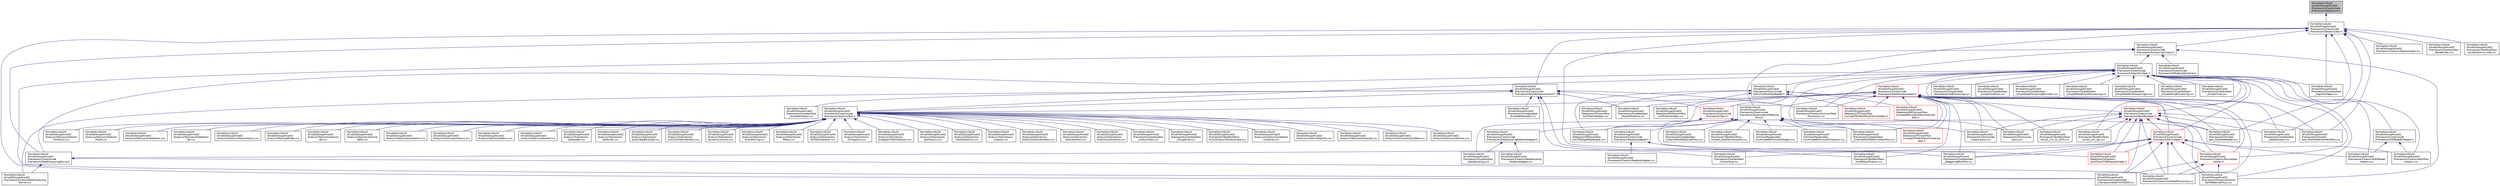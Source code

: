 digraph "/home/travis/build/AliceO2Group/AliceO2/Framework/Core/include/Framework/DataChunk.h"
{
 // INTERACTIVE_SVG=YES
  bgcolor="transparent";
  edge [fontname="Helvetica",fontsize="10",labelfontname="Helvetica",labelfontsize="10"];
  node [fontname="Helvetica",fontsize="10",shape=record];
  Node17 [label="/home/travis/build\l/AliceO2Group/AliceO2\l/Framework/Core/include\l/Framework/DataChunk.h",height=0.2,width=0.4,color="black", fillcolor="grey75", style="filled", fontcolor="black"];
  Node17 -> Node18 [dir="back",color="midnightblue",fontsize="10",style="solid",fontname="Helvetica"];
  Node18 [label="/home/travis/build\l/AliceO2Group/AliceO2\l/Framework/Core/include\l/Framework/DataAllocator.h",height=0.2,width=0.4,color="black",URL="$d1/d28/DataAllocator_8h.html"];
  Node18 -> Node19 [dir="back",color="midnightblue",fontsize="10",style="solid",fontname="Helvetica"];
  Node19 [label="/home/travis/build\l/AliceO2Group/AliceO2\l/Framework/Core/include\l/Framework/DataProcessingDevice.h",height=0.2,width=0.4,color="black",URL="$d3/d4b/DataProcessingDevice_8h.html"];
  Node19 -> Node20 [dir="back",color="midnightblue",fontsize="10",style="solid",fontname="Helvetica"];
  Node20 [label="/home/travis/build\l/AliceO2Group/AliceO2\l/Framework/Core/src/DataProcessing\lDevice.cxx",height=0.2,width=0.4,color="black",URL="$db/dac/DataProcessingDevice_8cxx.html"];
  Node19 -> Node21 [dir="back",color="midnightblue",fontsize="10",style="solid",fontname="Helvetica"];
  Node21 [label="/home/travis/build\l/AliceO2Group/AliceO2\l/Framework/Core/src/runDataProcessing.cxx",height=0.2,width=0.4,color="black",URL="$d7/d54/runDataProcessing_8cxx.html"];
  Node18 -> Node22 [dir="back",color="midnightblue",fontsize="10",style="solid",fontname="Helvetica"];
  Node22 [label="/home/travis/build\l/AliceO2Group/AliceO2\l/Framework/Core/include\l/Framework/ExternalFairMQDevice\lProxy.h",height=0.2,width=0.4,color="black",URL="$d6/d03/ExternalFairMQDeviceProxy_8h.html"];
  Node22 -> Node23 [dir="back",color="midnightblue",fontsize="10",style="solid",fontname="Helvetica"];
  Node23 [label="/home/travis/build\l/AliceO2Group/AliceO2\l/Framework/Core/include\l/Framework/DataSamplingReadoutAdapter.h",height=0.2,width=0.4,color="black",URL="$dc/dc8/DataSamplingReadoutAdapter_8h.html"];
  Node23 -> Node24 [dir="back",color="midnightblue",fontsize="10",style="solid",fontname="Helvetica"];
  Node24 [label="/home/travis/build\l/AliceO2Group/AliceO2\l/Framework/Core/src/DataSampling\lReadoutAdapter.cxx",height=0.2,width=0.4,color="black",URL="$dc/da2/DataSamplingReadoutAdapter_8cxx.html"];
  Node23 -> Node25 [dir="back",color="midnightblue",fontsize="10",style="solid",fontname="Helvetica"];
  Node25 [label="/home/travis/build\l/AliceO2Group/AliceO2\l/Framework/Core/test/test\l_DataSampling.cxx",height=0.2,width=0.4,color="black",URL="$d1/de8/test__DataSampling_8cxx.html"];
  Node22 -> Node26 [dir="back",color="midnightblue",fontsize="10",style="solid",fontname="Helvetica"];
  Node26 [label="/home/travis/build\l/AliceO2Group/AliceO2\l/Framework/Core/include\l/Framework/ReadoutAdapter.h",height=0.2,width=0.4,color="black",URL="$de/d43/ReadoutAdapter_8h.html"];
  Node26 -> Node27 [dir="back",color="midnightblue",fontsize="10",style="solid",fontname="Helvetica"];
  Node27 [label="/home/travis/build\l/AliceO2Group/AliceO2\l/Framework/Core/src/ReadoutAdapter.cxx",height=0.2,width=0.4,color="black",URL="$da/df2/ReadoutAdapter_8cxx.html"];
  Node26 -> Node28 [dir="back",color="midnightblue",fontsize="10",style="solid",fontname="Helvetica"];
  Node28 [label="/home/travis/build\l/AliceO2Group/AliceO2\l/Framework/TestWorkflows\l/src/flpQualification.cxx",height=0.2,width=0.4,color="black",URL="$db/d1a/flpQualification_8cxx.html"];
  Node22 -> Node29 [dir="back",color="midnightblue",fontsize="10",style="solid",fontname="Helvetica"];
  Node29 [label="/home/travis/build\l/AliceO2Group/AliceO2\l/Framework/Core/src/External\lFairMQDeviceProxy.cxx",height=0.2,width=0.4,color="black",URL="$dc/df3/ExternalFairMQDeviceProxy_8cxx.html"];
  Node22 -> Node25 [dir="back",color="midnightblue",fontsize="10",style="solid",fontname="Helvetica"];
  Node22 -> Node30 [dir="back",color="midnightblue",fontsize="10",style="solid",fontname="Helvetica"];
  Node30 [label="/home/travis/build\l/AliceO2Group/AliceO2\l/Framework/Core/test/test\l_ExternalFairMQDeviceProxy.cxx",height=0.2,width=0.4,color="black",URL="$d1/dd3/test__ExternalFairMQDeviceProxy_8cxx.html"];
  Node22 -> Node31 [dir="back",color="midnightblue",fontsize="10",style="solid",fontname="Helvetica"];
  Node31 [label="/home/travis/build\l/AliceO2Group/AliceO2\l/Framework/Core/test/test\l_ExternalFairMQDeviceWorkflow.cxx",height=0.2,width=0.4,color="black",URL="$d4/d00/test__ExternalFairMQDeviceWorkflow_8cxx.html"];
  Node22 -> Node32 [dir="back",color="midnightblue",fontsize="10",style="solid",fontname="Helvetica"];
  Node32 [label="/home/travis/build\l/AliceO2Group/AliceO2\l/Framework/TestWorkflows\l/src/test_RawDeviceInjector.cxx",height=0.2,width=0.4,color="black",URL="$da/d19/test__RawDeviceInjector_8cxx.html"];
  Node22 -> Node33 [dir="back",color="midnightblue",fontsize="10",style="solid",fontname="Helvetica"];
  Node33 [label="/home/travis/build\l/AliceO2Group/AliceO2\l/Framework/Utils/src/dpl\l-output-proxy.cxx",height=0.2,width=0.4,color="black",URL="$d6/d4b/dpl-output-proxy_8cxx.html"];
  Node22 -> Node34 [dir="back",color="midnightblue",fontsize="10",style="solid",fontname="Helvetica"];
  Node34 [label="/home/travis/build\l/AliceO2Group/AliceO2\l/Framework/Utils/src/raw\l-proxy.cxx",height=0.2,width=0.4,color="black",URL="$df/de6/raw-proxy_8cxx.html"];
  Node22 -> Node35 [dir="back",color="midnightblue",fontsize="10",style="solid",fontname="Helvetica"];
  Node35 [label="/home/travis/build\l/AliceO2Group/AliceO2\l/Utilities/Mergers/test\l/multinodeBenchmarkMergers.cxx",height=0.2,width=0.4,color="black",URL="$dc/dbc/multinodeBenchmarkMergers_8cxx.html",tooltip="This is a DPL workflow to run Mergers and an input proxy for benchmarks. "];
  Node22 -> Node36 [dir="back",color="midnightblue",fontsize="10",style="solid",fontname="Helvetica"];
  Node36 [label="/home/travis/build\l/AliceO2Group/AliceO2\l/Utilities/Mergers/test\l/multinodeBenchmarkProducers.cxx",height=0.2,width=0.4,color="black",URL="$d7/d5a/multinodeBenchmarkProducers_8cxx.html",tooltip="This is a DPL workflow with TH1 producers used to benchmark Mergers. "];
  Node18 -> Node37 [dir="back",color="midnightblue",fontsize="10",style="solid",fontname="Helvetica"];
  Node37 [label="/home/travis/build\l/AliceO2Group/AliceO2\l/Framework/Core/include\l/Framework/ProcessingContext.h",height=0.2,width=0.4,color="black",URL="$de/d6a/ProcessingContext_8h.html"];
  Node37 -> Node38 [dir="back",color="midnightblue",fontsize="10",style="solid",fontname="Helvetica"];
  Node38 [label="/home/travis/build\l/AliceO2Group/AliceO2\l/Framework/Core/include\l/Framework/AlgorithmSpec.h",height=0.2,width=0.4,color="black",URL="$d0/d14/AlgorithmSpec_8h.html"];
  Node38 -> Node39 [dir="back",color="midnightblue",fontsize="10",style="solid",fontname="Helvetica"];
  Node39 [label="/home/travis/build\l/AliceO2Group/AliceO2\l/Framework/Core/include\l/Framework/AnalysisTask.h",height=0.2,width=0.4,color="black",URL="$d6/d57/AnalysisTask_8h.html"];
  Node39 -> Node40 [dir="back",color="midnightblue",fontsize="10",style="solid",fontname="Helvetica"];
  Node40 [label="/home/travis/build\l/AliceO2Group/AliceO2\l/Analysis/Core/src/Correlation\lContainer.cxx",height=0.2,width=0.4,color="black",URL="$dc/def/CorrelationContainer_8cxx.html"];
  Node39 -> Node41 [dir="back",color="midnightblue",fontsize="10",style="solid",fontname="Helvetica"];
  Node41 [label="/home/travis/build\l/AliceO2Group/AliceO2\l/Analysis/Core/src/StepTHn.cxx",height=0.2,width=0.4,color="black",URL="$d9/dae/StepTHn_8cxx.html"];
  Node39 -> Node42 [dir="back",color="midnightblue",fontsize="10",style="solid",fontname="Helvetica"];
  Node42 [label="/home/travis/build\l/AliceO2Group/AliceO2\l/Analysis/Tasks/centralityQa.cxx",height=0.2,width=0.4,color="black",URL="$d5/d75/centralityQa_8cxx.html"];
  Node39 -> Node43 [dir="back",color="midnightblue",fontsize="10",style="solid",fontname="Helvetica"];
  Node43 [label="/home/travis/build\l/AliceO2Group/AliceO2\l/Analysis/Tasks/centralityTable.cxx",height=0.2,width=0.4,color="black",URL="$de/d41/centralityTable_8cxx.html"];
  Node39 -> Node44 [dir="back",color="midnightblue",fontsize="10",style="solid",fontname="Helvetica"];
  Node44 [label="/home/travis/build\l/AliceO2Group/AliceO2\l/Analysis/Tasks/correlations.cxx",height=0.2,width=0.4,color="black",URL="$d9/d61/correlations_8cxx.html"];
  Node39 -> Node45 [dir="back",color="midnightblue",fontsize="10",style="solid",fontname="Helvetica"];
  Node45 [label="/home/travis/build\l/AliceO2Group/AliceO2\l/Analysis/Tasks/correlations\lCollection.cxx",height=0.2,width=0.4,color="black",URL="$df/d59/correlationsCollection_8cxx.html"];
  Node39 -> Node46 [dir="back",color="midnightblue",fontsize="10",style="solid",fontname="Helvetica"];
  Node46 [label="/home/travis/build\l/AliceO2Group/AliceO2\l/Analysis/Tasks/correlations\lMixed.cxx",height=0.2,width=0.4,color="black",URL="$d4/d39/correlationsMixed_8cxx.html"];
  Node39 -> Node47 [dir="back",color="midnightblue",fontsize="10",style="solid",fontname="Helvetica"];
  Node47 [label="/home/travis/build\l/AliceO2Group/AliceO2\l/Analysis/Tasks/eventSelection.cxx",height=0.2,width=0.4,color="black",URL="$d9/df1/eventSelection_8cxx.html"];
  Node39 -> Node48 [dir="back",color="midnightblue",fontsize="10",style="solid",fontname="Helvetica"];
  Node48 [label="/home/travis/build\l/AliceO2Group/AliceO2\l/Analysis/Tasks/eventSelection\lQa.cxx",height=0.2,width=0.4,color="black",URL="$dd/d91/eventSelectionQa_8cxx.html"];
  Node39 -> Node49 [dir="back",color="midnightblue",fontsize="10",style="solid",fontname="Helvetica"];
  Node49 [label="/home/travis/build\l/AliceO2Group/AliceO2\l/Analysis/Tasks/invMassAnalysis.cxx",height=0.2,width=0.4,color="black",URL="$d3/db8/invMassAnalysis_8cxx.html"];
  Node39 -> Node50 [dir="back",color="midnightblue",fontsize="10",style="solid",fontname="Helvetica"];
  Node50 [label="/home/travis/build\l/AliceO2Group/AliceO2\l/Analysis/Tasks/jetfinder.cxx",height=0.2,width=0.4,color="black",URL="$d2/dc6/jetfinder_8cxx.html"];
  Node39 -> Node51 [dir="back",color="midnightblue",fontsize="10",style="solid",fontname="Helvetica"];
  Node51 [label="/home/travis/build\l/AliceO2Group/AliceO2\l/Analysis/Tasks/multiplicity\lQa.cxx",height=0.2,width=0.4,color="black",URL="$d3/d6a/multiplicityQa_8cxx.html"];
  Node39 -> Node52 [dir="back",color="midnightblue",fontsize="10",style="solid",fontname="Helvetica"];
  Node52 [label="/home/travis/build\l/AliceO2Group/AliceO2\l/Analysis/Tasks/multiplicity\lTable.cxx",height=0.2,width=0.4,color="black",URL="$d4/d23/multiplicityTable_8cxx.html"];
  Node39 -> Node53 [dir="back",color="midnightblue",fontsize="10",style="solid",fontname="Helvetica"];
  Node53 [label="/home/travis/build\l/AliceO2Group/AliceO2\l/Analysis/Tasks/trackselection.cxx",height=0.2,width=0.4,color="black",URL="$db/d90/trackselection_8cxx.html"];
  Node39 -> Node54 [dir="back",color="midnightblue",fontsize="10",style="solid",fontname="Helvetica"];
  Node54 [label="/home/travis/build\l/AliceO2Group/AliceO2\l/Analysis/Tasks/upcAnalysis.cxx",height=0.2,width=0.4,color="black",URL="$d2/d9d/upcAnalysis_8cxx.html"];
  Node39 -> Node55 [dir="back",color="midnightblue",fontsize="10",style="solid",fontname="Helvetica"];
  Node55 [label="/home/travis/build\l/AliceO2Group/AliceO2\l/Analysis/Tasks/validation.cxx",height=0.2,width=0.4,color="black",URL="$dd/d1b/validation_8cxx.html"];
  Node39 -> Node56 [dir="back",color="midnightblue",fontsize="10",style="solid",fontname="Helvetica"];
  Node56 [label="/home/travis/build\l/AliceO2Group/AliceO2\l/Analysis/Tasks/vertexerhf.cxx",height=0.2,width=0.4,color="black",URL="$de/d5e/vertexerhf_8cxx.html"];
  Node39 -> Node57 [dir="back",color="midnightblue",fontsize="10",style="solid",fontname="Helvetica"];
  Node57 [label="/home/travis/build\l/AliceO2Group/AliceO2\l/Analysis/Tutorials/src\l/aodreader.cxx",height=0.2,width=0.4,color="black",URL="$dd/d00/aodreader_8cxx.html"];
  Node39 -> Node58 [dir="back",color="midnightblue",fontsize="10",style="solid",fontname="Helvetica"];
  Node58 [label="/home/travis/build\l/AliceO2Group/AliceO2\l/Analysis/Tutorials/src\l/aodwriter.cxx",height=0.2,width=0.4,color="black",URL="$d0/dee/aodwriter_8cxx.html"];
  Node39 -> Node59 [dir="back",color="midnightblue",fontsize="10",style="solid",fontname="Helvetica"];
  Node59 [label="/home/travis/build\l/AliceO2Group/AliceO2\l/Analysis/Tutorials/src\l/associatedExample.cxx",height=0.2,width=0.4,color="black",URL="$d6/dcb/associatedExample_8cxx.html"];
  Node39 -> Node60 [dir="back",color="midnightblue",fontsize="10",style="solid",fontname="Helvetica"];
  Node60 [label="/home/travis/build\l/AliceO2Group/AliceO2\l/Analysis/Tutorials/src\l/collisionTracksIteration.cxx",height=0.2,width=0.4,color="black",URL="$d4/dd5/collisionTracksIteration_8cxx.html"];
  Node39 -> Node61 [dir="back",color="midnightblue",fontsize="10",style="solid",fontname="Helvetica"];
  Node61 [label="/home/travis/build\l/AliceO2Group/AliceO2\l/Analysis/Tutorials/src\l/dynamicColumns.cxx",height=0.2,width=0.4,color="black",URL="$d2/df5/dynamicColumns_8cxx.html"];
  Node39 -> Node62 [dir="back",color="midnightblue",fontsize="10",style="solid",fontname="Helvetica"];
  Node62 [label="/home/travis/build\l/AliceO2Group/AliceO2\l/Analysis/Tutorials/src\l/eventMixing.cxx",height=0.2,width=0.4,color="black",URL="$d6/ddb/eventMixing_8cxx.html"];
  Node39 -> Node63 [dir="back",color="midnightblue",fontsize="10",style="solid",fontname="Helvetica"];
  Node63 [label="/home/travis/build\l/AliceO2Group/AliceO2\l/Analysis/Tutorials/src\l/filters.cxx",height=0.2,width=0.4,color="black",URL="$d6/d77/filters_8cxx.html"];
  Node39 -> Node64 [dir="back",color="midnightblue",fontsize="10",style="solid",fontname="Helvetica"];
  Node64 [label="/home/travis/build\l/AliceO2Group/AliceO2\l/Analysis/Tutorials/src\l/fullTrackIteration.cxx",height=0.2,width=0.4,color="black",URL="$d2/d4e/fullTrackIteration_8cxx.html"];
  Node39 -> Node65 [dir="back",color="midnightblue",fontsize="10",style="solid",fontname="Helvetica"];
  Node65 [label="/home/travis/build\l/AliceO2Group/AliceO2\l/Analysis/Tutorials/src\l/histograms.cxx",height=0.2,width=0.4,color="black",URL="$df/d90/histograms_8cxx.html"];
  Node39 -> Node66 [dir="back",color="midnightblue",fontsize="10",style="solid",fontname="Helvetica"];
  Node66 [label="/home/travis/build\l/AliceO2Group/AliceO2\l/Analysis/Tutorials/src\l/histogramTrackSelection.cxx",height=0.2,width=0.4,color="black",URL="$dd/d06/histogramTrackSelection_8cxx.html"];
  Node39 -> Node67 [dir="back",color="midnightblue",fontsize="10",style="solid",fontname="Helvetica"];
  Node67 [label="/home/travis/build\l/AliceO2Group/AliceO2\l/Analysis/Tutorials/src\l/jetAnalysis.cxx",height=0.2,width=0.4,color="black",URL="$d7/d21/jetAnalysis_8cxx.html"];
  Node39 -> Node68 [dir="back",color="midnightblue",fontsize="10",style="solid",fontname="Helvetica"];
  Node68 [label="/home/travis/build\l/AliceO2Group/AliceO2\l/Analysis/Tutorials/src\l/newCollections.cxx",height=0.2,width=0.4,color="black",URL="$d7/d10/newCollections_8cxx.html"];
  Node39 -> Node69 [dir="back",color="midnightblue",fontsize="10",style="solid",fontname="Helvetica"];
  Node69 [label="/home/travis/build\l/AliceO2Group/AliceO2\l/Analysis/Tutorials/src\l/outputs.cxx",height=0.2,width=0.4,color="black",URL="$d3/d45/outputs_8cxx.html"];
  Node39 -> Node70 [dir="back",color="midnightblue",fontsize="10",style="solid",fontname="Helvetica"];
  Node70 [label="/home/travis/build\l/AliceO2Group/AliceO2\l/Analysis/Tutorials/src\l/trackCollectionIteration.cxx",height=0.2,width=0.4,color="black",URL="$d4/ded/trackCollectionIteration_8cxx.html"];
  Node39 -> Node71 [dir="back",color="midnightblue",fontsize="10",style="solid",fontname="Helvetica"];
  Node71 [label="/home/travis/build\l/AliceO2Group/AliceO2\l/Analysis/Tutorials/src\l/trackIteration.cxx",height=0.2,width=0.4,color="black",URL="$db/d7e/trackIteration_8cxx.html"];
  Node39 -> Node72 [dir="back",color="midnightblue",fontsize="10",style="solid",fontname="Helvetica"];
  Node72 [label="/home/travis/build\l/AliceO2Group/AliceO2\l/Analysis/Tutorials/src\l/tracksCombinations.cxx",height=0.2,width=0.4,color="black",URL="$d0/da7/tracksCombinations_8cxx.html"];
  Node39 -> Node73 [dir="back",color="midnightblue",fontsize="10",style="solid",fontname="Helvetica"];
  Node73 [label="/home/travis/build\l/AliceO2Group/AliceO2\l/Framework/Core/test/test\l_AnalysisTask.cxx",height=0.2,width=0.4,color="black",URL="$d9/d09/test__AnalysisTask_8cxx.html"];
  Node39 -> Node74 [dir="back",color="midnightblue",fontsize="10",style="solid",fontname="Helvetica"];
  Node74 [label="/home/travis/build\l/AliceO2Group/AliceO2\l/Framework/Core/test/test\l_GroupSlicer.cxx",height=0.2,width=0.4,color="black",URL="$d2/d45/test__GroupSlicer_8cxx.html"];
  Node39 -> Node75 [dir="back",color="midnightblue",fontsize="10",style="solid",fontname="Helvetica"];
  Node75 [label="/home/travis/build\l/AliceO2Group/AliceO2\l/Framework/TestWorkflows\l/src/o2AnalysisTaskExample.cxx",height=0.2,width=0.4,color="black",URL="$d1/d61/o2AnalysisTaskExample_8cxx.html"];
  Node38 -> Node76 [dir="back",color="midnightblue",fontsize="10",style="solid",fontname="Helvetica"];
  Node76 [label="/home/travis/build\l/AliceO2Group/AliceO2\l/Framework/Core/include\l/Framework/AODReaderHelpers.h",height=0.2,width=0.4,color="black",URL="$da/d97/AODReaderHelpers_8h.html"];
  Node76 -> Node77 [dir="back",color="midnightblue",fontsize="10",style="solid",fontname="Helvetica"];
  Node77 [label="/home/travis/build\l/AliceO2Group/AliceO2\l/Framework/Core/src/AODReader\lHelpers.cxx",height=0.2,width=0.4,color="black",URL="$d4/dc5/AODReaderHelpers_8cxx.html"];
  Node76 -> Node78 [dir="back",color="midnightblue",fontsize="10",style="solid",fontname="Helvetica"];
  Node78 [label="/home/travis/build\l/AliceO2Group/AliceO2\l/Framework/Core/src/Workflow\lHelpers.cxx",height=0.2,width=0.4,color="black",URL="$dc/da7/WorkflowHelpers_8cxx.html"];
  Node38 -> Node19 [dir="back",color="midnightblue",fontsize="10",style="solid",fontname="Helvetica"];
  Node38 -> Node79 [dir="back",color="midnightblue",fontsize="10",style="solid",fontname="Helvetica"];
  Node79 [label="/home/travis/build\l/AliceO2Group/AliceO2\l/Framework/Core/include\l/Framework/DataProcessorSpec.h",height=0.2,width=0.4,color="red",URL="$d0/df4/DataProcessorSpec_8h.html"];
  Node79 -> Node81 [dir="back",color="midnightblue",fontsize="10",style="solid",fontname="Helvetica"];
  Node81 [label="/home/travis/build\l/AliceO2Group/AliceO2\l/Detectors/CPV/workflow\l/include/CPVWorkflow/Clusterizer\lSpec.h",height=0.2,width=0.4,color="red",URL="$d9/dcc/CPV_2workflow_2include_2CPVWorkflow_2ClusterizerSpec_8h.html"];
  Node79 -> Node97 [dir="back",color="midnightblue",fontsize="10",style="solid",fontname="Helvetica"];
  Node97 [label="/home/travis/build\l/AliceO2Group/AliceO2\l/Detectors/EMCAL/workflow\l/include/EMCALWorkflow/Publisher\lSpec.h",height=0.2,width=0.4,color="red",URL="$d2/d55/EMCAL_2workflow_2include_2EMCALWorkflow_2PublisherSpec_8h.html"];
  Node79 -> Node280 [dir="back",color="midnightblue",fontsize="10",style="solid",fontname="Helvetica"];
  Node280 [label="/home/travis/build\l/AliceO2Group/AliceO2\l/Detectors/TPC/workflow\l/include/TPCWorkflow/PublisherSpec.h",height=0.2,width=0.4,color="red",URL="$d9/d4e/TPC_2workflow_2include_2TPCWorkflow_2PublisherSpec_8h.html"];
  Node79 -> Node289 [dir="back",color="midnightblue",fontsize="10",style="solid",fontname="Helvetica"];
  Node289 [label="/home/travis/build\l/AliceO2Group/AliceO2\l/Detectors/TRD/workflow\l/src/TRDDigitReaderSpec.cxx",height=0.2,width=0.4,color="black",URL="$d7/da6/TRDDigitReaderSpec_8cxx.html"];
  Node79 -> Node39 [dir="back",color="midnightblue",fontsize="10",style="solid",fontname="Helvetica"];
  Node79 -> Node22 [dir="back",color="midnightblue",fontsize="10",style="solid",fontname="Helvetica"];
  Node79 -> Node301 [dir="back",color="midnightblue",fontsize="10",style="solid",fontname="Helvetica"];
  Node301 [label="/home/travis/build\l/AliceO2Group/AliceO2\l/Framework/Core/include\l/Framework/DeviceSpec.h",height=0.2,width=0.4,color="red",URL="$df/de8/DeviceSpec_8h.html"];
  Node301 -> Node302 [dir="back",color="midnightblue",fontsize="10",style="solid",fontname="Helvetica"];
  Node302 [label="/home/travis/build\l/AliceO2Group/AliceO2\l/Detectors/Calibration\l/workflow/CCDBPopulatorSpec.h",height=0.2,width=0.4,color="red",URL="$df/df4/CCDBPopulatorSpec_8h.html"];
  Node301 -> Node19 [dir="back",color="midnightblue",fontsize="10",style="solid",fontname="Helvetica"];
  Node301 -> Node77 [dir="back",color="midnightblue",fontsize="10",style="solid",fontname="Helvetica"];
  Node301 -> Node382 [dir="back",color="midnightblue",fontsize="10",style="solid",fontname="Helvetica"];
  Node382 [label="/home/travis/build\l/AliceO2Group/AliceO2\l/Framework/Core/src/DeviceSpec\lHelpers.h",height=0.2,width=0.4,color="red",URL="$df/dda/DeviceSpecHelpers_8h.html"];
  Node382 -> Node29 [dir="back",color="midnightblue",fontsize="10",style="solid",fontname="Helvetica"];
  Node382 -> Node21 [dir="back",color="midnightblue",fontsize="10",style="solid",fontname="Helvetica"];
  Node382 -> Node386 [dir="back",color="midnightblue",fontsize="10",style="solid",fontname="Helvetica"];
  Node386 [label="/home/travis/build\l/AliceO2Group/AliceO2\l/Framework/Core/test/test\l_FrameworkDataFlowToDDS.cxx",height=0.2,width=0.4,color="black",URL="$d6/d53/test__FrameworkDataFlowToDDS_8cxx.html"];
  Node301 -> Node29 [dir="back",color="midnightblue",fontsize="10",style="solid",fontname="Helvetica"];
  Node301 -> Node21 [dir="back",color="midnightblue",fontsize="10",style="solid",fontname="Helvetica"];
  Node301 -> Node78 [dir="back",color="midnightblue",fontsize="10",style="solid",fontname="Helvetica"];
  Node301 -> Node333 [dir="back",color="midnightblue",fontsize="10",style="solid",fontname="Helvetica"];
  Node333 [label="/home/travis/build\l/AliceO2Group/AliceO2\l/Framework/Core/test/test\l_Forwarding.cxx",height=0.2,width=0.4,color="black",URL="$de/dae/test__Forwarding_8cxx.html"];
  Node301 -> Node386 [dir="back",color="midnightblue",fontsize="10",style="solid",fontname="Helvetica"];
  Node301 -> Node350 [dir="back",color="midnightblue",fontsize="10",style="solid",fontname="Helvetica"];
  Node350 [label="/home/travis/build\l/AliceO2Group/AliceO2\l/Framework/Core/test/test\l_StaggeringWorkflow.cxx",height=0.2,width=0.4,color="black",URL="$dd/d16/test__StaggeringWorkflow_8cxx.html"];
  Node79 -> Node414 [dir="back",color="midnightblue",fontsize="10",style="solid",fontname="Helvetica"];
  Node414 [label="/home/travis/build\l/AliceO2Group/AliceO2\l/Framework/Core/include\l/Framework/WorkflowSpec.h",height=0.2,width=0.4,color="red",URL="$df/da1/WorkflowSpec_8h.html"];
  Node414 -> Node302 [dir="back",color="midnightblue",fontsize="10",style="solid",fontname="Helvetica"];
  Node414 -> Node301 [dir="back",color="midnightblue",fontsize="10",style="solid",fontname="Helvetica"];
  Node414 -> Node382 [dir="back",color="midnightblue",fontsize="10",style="solid",fontname="Helvetica"];
  Node414 -> Node21 [dir="back",color="midnightblue",fontsize="10",style="solid",fontname="Helvetica"];
  Node414 -> Node332 [dir="back",color="midnightblue",fontsize="10",style="solid",fontname="Helvetica"];
  Node332 [label="/home/travis/build\l/AliceO2Group/AliceO2\l/Framework/Core/test/test\l_DataAllocator.cxx",height=0.2,width=0.4,color="black",URL="$d2/da2/test__DataAllocator_8cxx.html"];
  Node414 -> Node386 [dir="back",color="midnightblue",fontsize="10",style="solid",fontname="Helvetica"];
  Node414 -> Node350 [dir="back",color="midnightblue",fontsize="10",style="solid",fontname="Helvetica"];
  Node414 -> Node440 [dir="back",color="midnightblue",fontsize="10",style="solid",fontname="Helvetica"];
  Node440 [label="/home/travis/build\l/AliceO2Group/AliceO2\l/Framework/TestWorkflows\l/src/o2_sim_its_ALP3.cxx",height=0.2,width=0.4,color="black",URL="$dd/d2b/o2__sim__its__ALP3_8cxx.html"];
  Node414 -> Node441 [dir="back",color="midnightblue",fontsize="10",style="solid",fontname="Helvetica"];
  Node441 [label="/home/travis/build\l/AliceO2Group/AliceO2\l/Framework/TestWorkflows\l/src/o2_sim_tpc.cxx",height=0.2,width=0.4,color="black",URL="$d7/d11/o2__sim__tpc_8cxx.html"];
  Node414 -> Node33 [dir="back",color="midnightblue",fontsize="10",style="solid",fontname="Helvetica"];
  Node414 -> Node34 [dir="back",color="midnightblue",fontsize="10",style="solid",fontname="Helvetica"];
  Node414 -> Node376 [dir="back",color="midnightblue",fontsize="10",style="solid",fontname="Helvetica"];
  Node376 [label="/home/travis/build\l/AliceO2Group/AliceO2\l/Framework/Utils/test\l/test_RootTreeReader.cxx",height=0.2,width=0.4,color="black",URL="$d6/d0d/test__RootTreeReader_8cxx.html"];
  Node414 -> Node377 [dir="back",color="midnightblue",fontsize="10",style="solid",fontname="Helvetica"];
  Node377 [label="/home/travis/build\l/AliceO2Group/AliceO2\l/Framework/Utils/test\l/test_RootTreeWriterWorkflow.cxx",height=0.2,width=0.4,color="black",URL="$d1/d02/test__RootTreeWriterWorkflow_8cxx.html"];
  Node79 -> Node297 [dir="back",color="midnightblue",fontsize="10",style="solid",fontname="Helvetica"];
  Node297 [label="/home/travis/build\l/AliceO2Group/AliceO2\l/Framework/Core/src/CommonData\lProcessors.cxx",height=0.2,width=0.4,color="black",URL="$df/d93/CommonDataProcessors_8cxx.html"];
  Node79 -> Node382 [dir="back",color="midnightblue",fontsize="10",style="solid",fontname="Helvetica"];
  Node79 -> Node21 [dir="back",color="midnightblue",fontsize="10",style="solid",fontname="Helvetica"];
  Node79 -> Node332 [dir="back",color="midnightblue",fontsize="10",style="solid",fontname="Helvetica"];
  Node79 -> Node31 [dir="back",color="midnightblue",fontsize="10",style="solid",fontname="Helvetica"];
  Node79 -> Node336 [dir="back",color="midnightblue",fontsize="10",style="solid",fontname="Helvetica"];
  Node336 [label="/home/travis/build\l/AliceO2Group/AliceO2\l/Framework/Core/test/test\l_ParallelPipeline.cxx",height=0.2,width=0.4,color="black",URL="$d8/d7e/test__ParallelPipeline_8cxx.html"];
  Node79 -> Node350 [dir="back",color="midnightblue",fontsize="10",style="solid",fontname="Helvetica"];
  Node79 -> Node28 [dir="back",color="midnightblue",fontsize="10",style="solid",fontname="Helvetica"];
  Node79 -> Node33 [dir="back",color="midnightblue",fontsize="10",style="solid",fontname="Helvetica"];
  Node79 -> Node34 [dir="back",color="midnightblue",fontsize="10",style="solid",fontname="Helvetica"];
  Node79 -> Node376 [dir="back",color="midnightblue",fontsize="10",style="solid",fontname="Helvetica"];
  Node79 -> Node377 [dir="back",color="midnightblue",fontsize="10",style="solid",fontname="Helvetica"];
  Node38 -> Node301 [dir="back",color="midnightblue",fontsize="10",style="solid",fontname="Helvetica"];
  Node38 -> Node510 [dir="back",color="midnightblue",fontsize="10",style="solid",fontname="Helvetica"];
  Node510 [label="/home/travis/build\l/AliceO2Group/AliceO2\l/Framework/Core/include\l/Framework/Task.h",height=0.2,width=0.4,color="red",URL="$df/d4f/Task_8h.html"];
  Node510 -> Node302 [dir="back",color="midnightblue",fontsize="10",style="solid",fontname="Helvetica"];
  Node510 -> Node81 [dir="back",color="midnightblue",fontsize="10",style="solid",fontname="Helvetica"];
  Node510 -> Node289 [dir="back",color="midnightblue",fontsize="10",style="solid",fontname="Helvetica"];
  Node38 -> Node414 [dir="back",color="midnightblue",fontsize="10",style="solid",fontname="Helvetica"];
  Node38 -> Node77 [dir="back",color="midnightblue",fontsize="10",style="solid",fontname="Helvetica"];
  Node38 -> Node297 [dir="back",color="midnightblue",fontsize="10",style="solid",fontname="Helvetica"];
  Node38 -> Node382 [dir="back",color="midnightblue",fontsize="10",style="solid",fontname="Helvetica"];
  Node38 -> Node29 [dir="back",color="midnightblue",fontsize="10",style="solid",fontname="Helvetica"];
  Node38 -> Node78 [dir="back",color="midnightblue",fontsize="10",style="solid",fontname="Helvetica"];
  Node38 -> Node514 [dir="back",color="midnightblue",fontsize="10",style="solid",fontname="Helvetica"];
  Node514 [label="/home/travis/build\l/AliceO2Group/AliceO2\l/Framework/Core/test/test\l_AlgorithmSpec.cxx",height=0.2,width=0.4,color="black",URL="$df/d66/test__AlgorithmSpec_8cxx.html"];
  Node38 -> Node325 [dir="back",color="midnightblue",fontsize="10",style="solid",fontname="Helvetica"];
  Node325 [label="/home/travis/build\l/AliceO2Group/AliceO2\l/Framework/Core/test/test\l_BoostSerializedProcessing.cxx",height=0.2,width=0.4,color="black",URL="$dc/d58/test__BoostSerializedProcessing_8cxx.html"];
  Node38 -> Node31 [dir="back",color="midnightblue",fontsize="10",style="solid",fontname="Helvetica"];
  Node38 -> Node340 [dir="back",color="midnightblue",fontsize="10",style="solid",fontname="Helvetica"];
  Node340 [label="/home/travis/build\l/AliceO2Group/AliceO2\l/Framework/Core/test/test\l_SimpleCondition.cxx",height=0.2,width=0.4,color="black",URL="$df/d11/test__SimpleCondition_8cxx.html"];
  Node38 -> Node341 [dir="back",color="midnightblue",fontsize="10",style="solid",fontname="Helvetica"];
  Node341 [label="/home/travis/build\l/AliceO2Group/AliceO2\l/Framework/Core/test/test\l_SimpleDataProcessingDevice01.cxx",height=0.2,width=0.4,color="black",URL="$d5/d24/test__SimpleDataProcessingDevice01_8cxx.html"];
  Node38 -> Node342 [dir="back",color="midnightblue",fontsize="10",style="solid",fontname="Helvetica"];
  Node342 [label="/home/travis/build\l/AliceO2Group/AliceO2\l/Framework/Core/test/test\l_SimpleRDataFrameProcessing.cxx",height=0.2,width=0.4,color="black",URL="$da/d97/test__SimpleRDataFrameProcessing_8cxx.html"];
  Node38 -> Node343 [dir="back",color="midnightblue",fontsize="10",style="solid",fontname="Helvetica"];
  Node343 [label="/home/travis/build\l/AliceO2Group/AliceO2\l/Framework/Core/test/test\l_SimpleStatefulProcessing01.cxx",height=0.2,width=0.4,color="black",URL="$da/d12/test__SimpleStatefulProcessing01_8cxx.html"];
  Node38 -> Node344 [dir="back",color="midnightblue",fontsize="10",style="solid",fontname="Helvetica"];
  Node344 [label="/home/travis/build\l/AliceO2Group/AliceO2\l/Framework/Core/test/test\l_SimpleStringProcessing.cxx",height=0.2,width=0.4,color="black",URL="$d4/d92/test__SimpleStringProcessing_8cxx.html"];
  Node38 -> Node345 [dir="back",color="midnightblue",fontsize="10",style="solid",fontname="Helvetica"];
  Node345 [label="/home/travis/build\l/AliceO2Group/AliceO2\l/Framework/Core/test/test\l_SimpleTimer.cxx",height=0.2,width=0.4,color="black",URL="$db/d3e/test__SimpleTimer_8cxx.html"];
  Node38 -> Node440 [dir="back",color="midnightblue",fontsize="10",style="solid",fontname="Helvetica"];
  Node38 -> Node441 [dir="back",color="midnightblue",fontsize="10",style="solid",fontname="Helvetica"];
  Node37 -> Node515 [dir="back",color="midnightblue",fontsize="10",style="solid",fontname="Helvetica"];
  Node515 [label="/home/travis/build\l/AliceO2Group/AliceO2\l/Framework/Core/include\l/Framework/DPLBoostSerializer.h",height=0.2,width=0.4,color="black",URL="$dc/d55/DPLBoostSerializer_8h.html",tooltip="DPL wrapper of common utils BoostSeralizer. "];
  Node37 -> Node29 [dir="back",color="midnightblue",fontsize="10",style="solid",fontname="Helvetica"];
  Node37 -> Node386 [dir="back",color="midnightblue",fontsize="10",style="solid",fontname="Helvetica"];
  Node37 -> Node516 [dir="back",color="midnightblue",fontsize="10",style="solid",fontname="Helvetica"];
  Node516 [label="/home/travis/build\l/AliceO2Group/AliceO2\l/Framework/Utils/include\l/DPLUtils/RootTreeReader.h",height=0.2,width=0.4,color="black",URL="$df/db5/RootTreeReader_8h.html",tooltip="A generic reader for ROOT TTrees. "];
  Node516 -> Node87 [dir="back",color="midnightblue",fontsize="10",style="solid",fontname="Helvetica"];
  Node87 [label="/home/travis/build\l/AliceO2Group/AliceO2\l/Detectors/CPV/workflow\l/src/PublisherSpec.cxx",height=0.2,width=0.4,color="black",URL="$df/d2e/CPV_2workflow_2src_2PublisherSpec_8cxx.html"];
  Node516 -> Node97 [dir="back",color="midnightblue",fontsize="10",style="solid",fontname="Helvetica"];
  Node516 -> Node243 [dir="back",color="midnightblue",fontsize="10",style="solid",fontname="Helvetica"];
  Node243 [label="/home/travis/build\l/AliceO2Group/AliceO2\l/Detectors/PHOS/workflow\l/src/PublisherSpec.cxx",height=0.2,width=0.4,color="black",URL="$d1/d8d/PHOS_2workflow_2src_2PublisherSpec_8cxx.html"];
  Node516 -> Node280 [dir="back",color="midnightblue",fontsize="10",style="solid",fontname="Helvetica"];
  Node516 -> Node289 [dir="back",color="midnightblue",fontsize="10",style="solid",fontname="Helvetica"];
  Node516 -> Node376 [dir="back",color="midnightblue",fontsize="10",style="solid",fontname="Helvetica"];
  Node18 -> Node517 [dir="back",color="midnightblue",fontsize="10",style="solid",fontname="Helvetica"];
  Node517 [label="/home/travis/build\l/AliceO2Group/AliceO2\l/Framework/Core/include\l/Framework/EndOfStreamContext.h",height=0.2,width=0.4,color="black",URL="$d0/d77/EndOfStreamContext_8h.html"];
  Node517 -> Node39 [dir="back",color="midnightblue",fontsize="10",style="solid",fontname="Helvetica"];
  Node517 -> Node510 [dir="back",color="midnightblue",fontsize="10",style="solid",fontname="Helvetica"];
  Node517 -> Node297 [dir="back",color="midnightblue",fontsize="10",style="solid",fontname="Helvetica"];
  Node517 -> Node20 [dir="back",color="midnightblue",fontsize="10",style="solid",fontname="Helvetica"];
  Node517 -> Node333 [dir="back",color="midnightblue",fontsize="10",style="solid",fontname="Helvetica"];
  Node517 -> Node336 [dir="back",color="midnightblue",fontsize="10",style="solid",fontname="Helvetica"];
  Node517 -> Node347 [dir="back",color="midnightblue",fontsize="10",style="solid",fontname="Helvetica"];
  Node347 [label="/home/travis/build\l/AliceO2Group/AliceO2\l/Framework/Core/test/test\l_SimpleWildcard.cxx",height=0.2,width=0.4,color="black",URL="$df/d6e/test__SimpleWildcard_8cxx.html"];
  Node517 -> Node348 [dir="back",color="midnightblue",fontsize="10",style="solid",fontname="Helvetica"];
  Node348 [label="/home/travis/build\l/AliceO2Group/AliceO2\l/Framework/Core/test/test\l_SimpleWildcard02.cxx",height=0.2,width=0.4,color="black",URL="$dc/db8/test__SimpleWildcard02_8cxx.html"];
  Node517 -> Node350 [dir="back",color="midnightblue",fontsize="10",style="solid",fontname="Helvetica"];
  Node18 -> Node518 [dir="back",color="midnightblue",fontsize="10",style="solid",fontname="Helvetica"];
  Node518 [label="/home/travis/build\l/AliceO2Group/AliceO2\l/Framework/Core/src/DataAllocator.cxx",height=0.2,width=0.4,color="black",URL="$db/d9d/DataAllocator_8cxx.html"];
  Node18 -> Node514 [dir="back",color="midnightblue",fontsize="10",style="solid",fontname="Helvetica"];
  Node18 -> Node332 [dir="back",color="midnightblue",fontsize="10",style="solid",fontname="Helvetica"];
  Node18 -> Node386 [dir="back",color="midnightblue",fontsize="10",style="solid",fontname="Helvetica"];
  Node18 -> Node350 [dir="back",color="midnightblue",fontsize="10",style="solid",fontname="Helvetica"];
  Node18 -> Node519 [dir="back",color="midnightblue",fontsize="10",style="solid",fontname="Helvetica"];
  Node519 [label="/home/travis/build\l/AliceO2Group/AliceO2\l/Framework/Core/test/test\l_TableBuilder.cxx",height=0.2,width=0.4,color="black",URL="$d1/d65/test__TableBuilder_8cxx.html"];
  Node18 -> Node371 [dir="back",color="midnightblue",fontsize="10",style="solid",fontname="Helvetica"];
  Node371 [label="/home/travis/build\l/AliceO2Group/AliceO2\l/Framework/TestWorkflows\l/src/tof-dummy-ccdb.cxx",height=0.2,width=0.4,color="black",URL="$de/d79/tof-dummy-ccdb_8cxx.html"];
  Node18 -> Node376 [dir="back",color="midnightblue",fontsize="10",style="solid",fontname="Helvetica"];
  Node18 -> Node377 [dir="back",color="midnightblue",fontsize="10",style="solid",fontname="Helvetica"];
}
